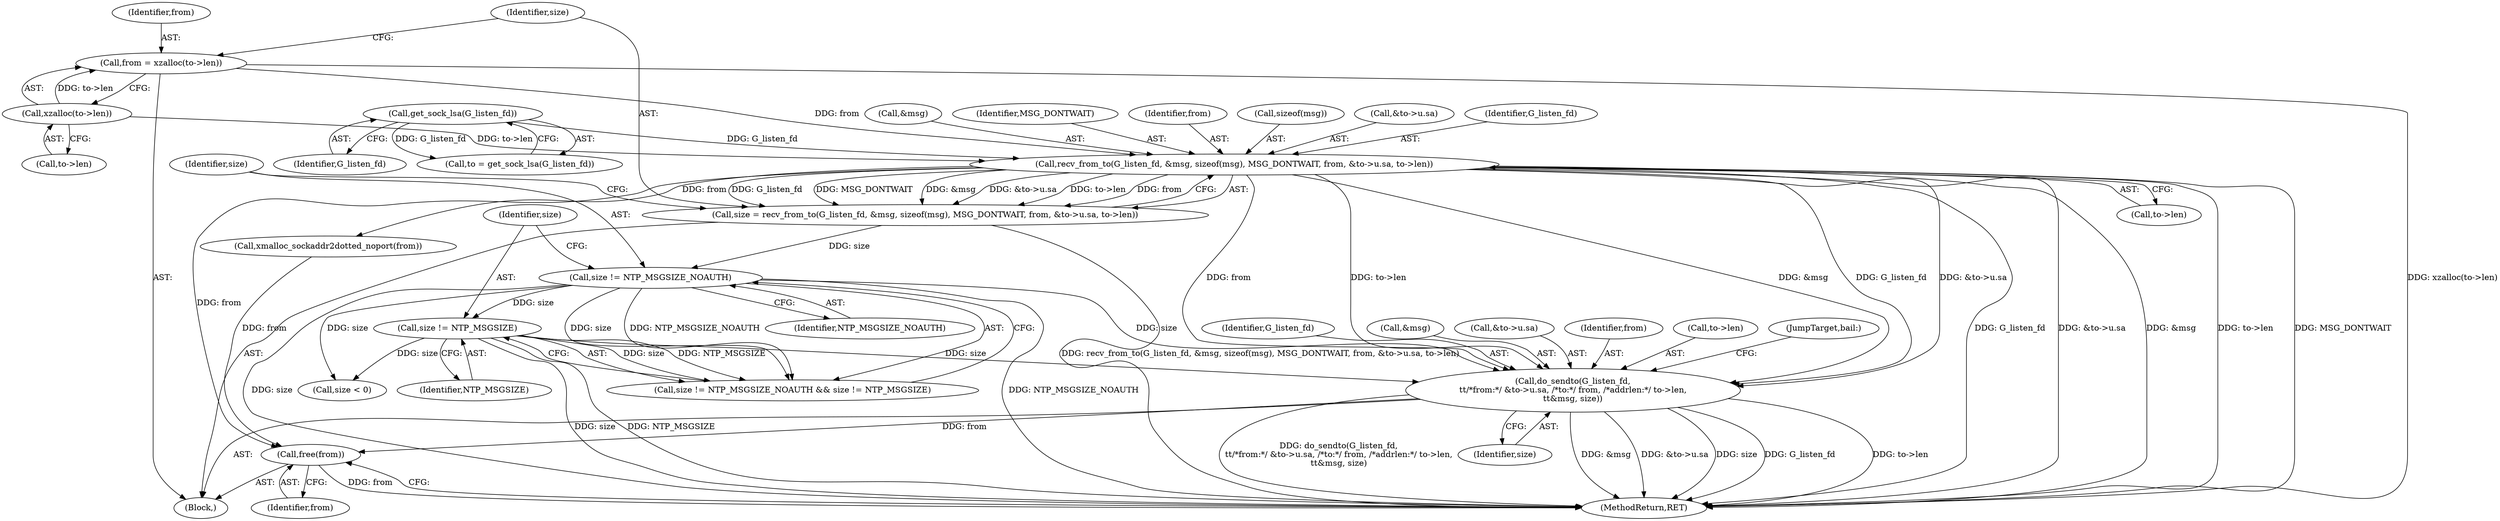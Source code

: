 digraph "0_busybox_150dc7a2b483b8338a3e185c478b4b23ee884e71@API" {
"1000287" [label="(Call,do_sendto(G_listen_fd,\n\t\t/*from:*/ &to->u.sa, /*to:*/ from, /*addrlen:*/ to->len,\n\t\t&msg, size))"];
"1000131" [label="(Call,recv_from_to(G_listen_fd, &msg, sizeof(msg), MSG_DONTWAIT, from, &to->u.sa, to->len))"];
"1000121" [label="(Call,get_sock_lsa(G_listen_fd))"];
"1000123" [label="(Call,from = xzalloc(to->len))"];
"1000125" [label="(Call,xzalloc(to->len))"];
"1000150" [label="(Call,size != NTP_MSGSIZE_NOAUTH)"];
"1000129" [label="(Call,size = recv_from_to(G_listen_fd, &msg, sizeof(msg), MSG_DONTWAIT, from, &to->u.sa, to->len))"];
"1000153" [label="(Call,size != NTP_MSGSIZE)"];
"1000305" [label="(Call,free(from))"];
"1000133" [label="(Call,&msg)"];
"1000288" [label="(Identifier,G_listen_fd)"];
"1000299" [label="(Call,&msg)"];
"1000124" [label="(Identifier,from)"];
"1000289" [label="(Call,&to->u.sa)"];
"1000137" [label="(Identifier,MSG_DONTWAIT)"];
"1000150" [label="(Call,size != NTP_MSGSIZE_NOAUTH)"];
"1000123" [label="(Call,from = xzalloc(to->len))"];
"1000295" [label="(Identifier,from)"];
"1000296" [label="(Call,to->len)"];
"1000125" [label="(Call,xzalloc(to->len))"];
"1000152" [label="(Identifier,NTP_MSGSIZE_NOAUTH)"];
"1000155" [label="(Identifier,NTP_MSGSIZE)"];
"1000119" [label="(Call,to = get_sock_lsa(G_listen_fd))"];
"1000159" [label="(Call,size < 0)"];
"1000145" [label="(Call,to->len)"];
"1000129" [label="(Call,size = recv_from_to(G_listen_fd, &msg, sizeof(msg), MSG_DONTWAIT, from, &to->u.sa, to->len))"];
"1000138" [label="(Identifier,from)"];
"1000126" [label="(Call,to->len)"];
"1000130" [label="(Identifier,size)"];
"1000302" [label="(JumpTarget,bail:)"];
"1000301" [label="(Identifier,size)"];
"1000135" [label="(Call,sizeof(msg))"];
"1000121" [label="(Call,get_sock_lsa(G_listen_fd))"];
"1000112" [label="(Block,)"];
"1000139" [label="(Call,&to->u.sa)"];
"1000306" [label="(Identifier,from)"];
"1000149" [label="(Call,size != NTP_MSGSIZE_NOAUTH && size != NTP_MSGSIZE)"];
"1000153" [label="(Call,size != NTP_MSGSIZE)"];
"1000287" [label="(Call,do_sendto(G_listen_fd,\n\t\t/*from:*/ &to->u.sa, /*to:*/ from, /*addrlen:*/ to->len,\n\t\t&msg, size))"];
"1000132" [label="(Identifier,G_listen_fd)"];
"1000154" [label="(Identifier,size)"];
"1000122" [label="(Identifier,G_listen_fd)"];
"1000305" [label="(Call,free(from))"];
"1000172" [label="(Call,xmalloc_sockaddr2dotted_noport(from))"];
"1000307" [label="(MethodReturn,RET)"];
"1000131" [label="(Call,recv_from_to(G_listen_fd, &msg, sizeof(msg), MSG_DONTWAIT, from, &to->u.sa, to->len))"];
"1000151" [label="(Identifier,size)"];
"1000287" -> "1000112"  [label="AST: "];
"1000287" -> "1000301"  [label="CFG: "];
"1000288" -> "1000287"  [label="AST: "];
"1000289" -> "1000287"  [label="AST: "];
"1000295" -> "1000287"  [label="AST: "];
"1000296" -> "1000287"  [label="AST: "];
"1000299" -> "1000287"  [label="AST: "];
"1000301" -> "1000287"  [label="AST: "];
"1000302" -> "1000287"  [label="CFG: "];
"1000287" -> "1000307"  [label="DDG: to->len"];
"1000287" -> "1000307"  [label="DDG: do_sendto(G_listen_fd,\n\t\t/*from:*/ &to->u.sa, /*to:*/ from, /*addrlen:*/ to->len,\n\t\t&msg, size)"];
"1000287" -> "1000307"  [label="DDG: &msg"];
"1000287" -> "1000307"  [label="DDG: &to->u.sa"];
"1000287" -> "1000307"  [label="DDG: size"];
"1000287" -> "1000307"  [label="DDG: G_listen_fd"];
"1000131" -> "1000287"  [label="DDG: G_listen_fd"];
"1000131" -> "1000287"  [label="DDG: &to->u.sa"];
"1000131" -> "1000287"  [label="DDG: from"];
"1000131" -> "1000287"  [label="DDG: to->len"];
"1000131" -> "1000287"  [label="DDG: &msg"];
"1000150" -> "1000287"  [label="DDG: size"];
"1000153" -> "1000287"  [label="DDG: size"];
"1000287" -> "1000305"  [label="DDG: from"];
"1000131" -> "1000129"  [label="AST: "];
"1000131" -> "1000145"  [label="CFG: "];
"1000132" -> "1000131"  [label="AST: "];
"1000133" -> "1000131"  [label="AST: "];
"1000135" -> "1000131"  [label="AST: "];
"1000137" -> "1000131"  [label="AST: "];
"1000138" -> "1000131"  [label="AST: "];
"1000139" -> "1000131"  [label="AST: "];
"1000145" -> "1000131"  [label="AST: "];
"1000129" -> "1000131"  [label="CFG: "];
"1000131" -> "1000307"  [label="DDG: G_listen_fd"];
"1000131" -> "1000307"  [label="DDG: &to->u.sa"];
"1000131" -> "1000307"  [label="DDG: &msg"];
"1000131" -> "1000307"  [label="DDG: to->len"];
"1000131" -> "1000307"  [label="DDG: MSG_DONTWAIT"];
"1000131" -> "1000129"  [label="DDG: G_listen_fd"];
"1000131" -> "1000129"  [label="DDG: MSG_DONTWAIT"];
"1000131" -> "1000129"  [label="DDG: &msg"];
"1000131" -> "1000129"  [label="DDG: &to->u.sa"];
"1000131" -> "1000129"  [label="DDG: to->len"];
"1000131" -> "1000129"  [label="DDG: from"];
"1000121" -> "1000131"  [label="DDG: G_listen_fd"];
"1000123" -> "1000131"  [label="DDG: from"];
"1000125" -> "1000131"  [label="DDG: to->len"];
"1000131" -> "1000172"  [label="DDG: from"];
"1000131" -> "1000305"  [label="DDG: from"];
"1000121" -> "1000119"  [label="AST: "];
"1000121" -> "1000122"  [label="CFG: "];
"1000122" -> "1000121"  [label="AST: "];
"1000119" -> "1000121"  [label="CFG: "];
"1000121" -> "1000119"  [label="DDG: G_listen_fd"];
"1000123" -> "1000112"  [label="AST: "];
"1000123" -> "1000125"  [label="CFG: "];
"1000124" -> "1000123"  [label="AST: "];
"1000125" -> "1000123"  [label="AST: "];
"1000130" -> "1000123"  [label="CFG: "];
"1000123" -> "1000307"  [label="DDG: xzalloc(to->len)"];
"1000125" -> "1000123"  [label="DDG: to->len"];
"1000125" -> "1000126"  [label="CFG: "];
"1000126" -> "1000125"  [label="AST: "];
"1000150" -> "1000149"  [label="AST: "];
"1000150" -> "1000152"  [label="CFG: "];
"1000151" -> "1000150"  [label="AST: "];
"1000152" -> "1000150"  [label="AST: "];
"1000154" -> "1000150"  [label="CFG: "];
"1000149" -> "1000150"  [label="CFG: "];
"1000150" -> "1000307"  [label="DDG: size"];
"1000150" -> "1000307"  [label="DDG: NTP_MSGSIZE_NOAUTH"];
"1000150" -> "1000149"  [label="DDG: size"];
"1000150" -> "1000149"  [label="DDG: NTP_MSGSIZE_NOAUTH"];
"1000129" -> "1000150"  [label="DDG: size"];
"1000150" -> "1000153"  [label="DDG: size"];
"1000150" -> "1000159"  [label="DDG: size"];
"1000129" -> "1000112"  [label="AST: "];
"1000130" -> "1000129"  [label="AST: "];
"1000151" -> "1000129"  [label="CFG: "];
"1000129" -> "1000307"  [label="DDG: recv_from_to(G_listen_fd, &msg, sizeof(msg), MSG_DONTWAIT, from, &to->u.sa, to->len)"];
"1000153" -> "1000149"  [label="AST: "];
"1000153" -> "1000155"  [label="CFG: "];
"1000154" -> "1000153"  [label="AST: "];
"1000155" -> "1000153"  [label="AST: "];
"1000149" -> "1000153"  [label="CFG: "];
"1000153" -> "1000307"  [label="DDG: NTP_MSGSIZE"];
"1000153" -> "1000307"  [label="DDG: size"];
"1000153" -> "1000149"  [label="DDG: size"];
"1000153" -> "1000149"  [label="DDG: NTP_MSGSIZE"];
"1000153" -> "1000159"  [label="DDG: size"];
"1000305" -> "1000112"  [label="AST: "];
"1000305" -> "1000306"  [label="CFG: "];
"1000306" -> "1000305"  [label="AST: "];
"1000307" -> "1000305"  [label="CFG: "];
"1000305" -> "1000307"  [label="DDG: from"];
"1000172" -> "1000305"  [label="DDG: from"];
}
